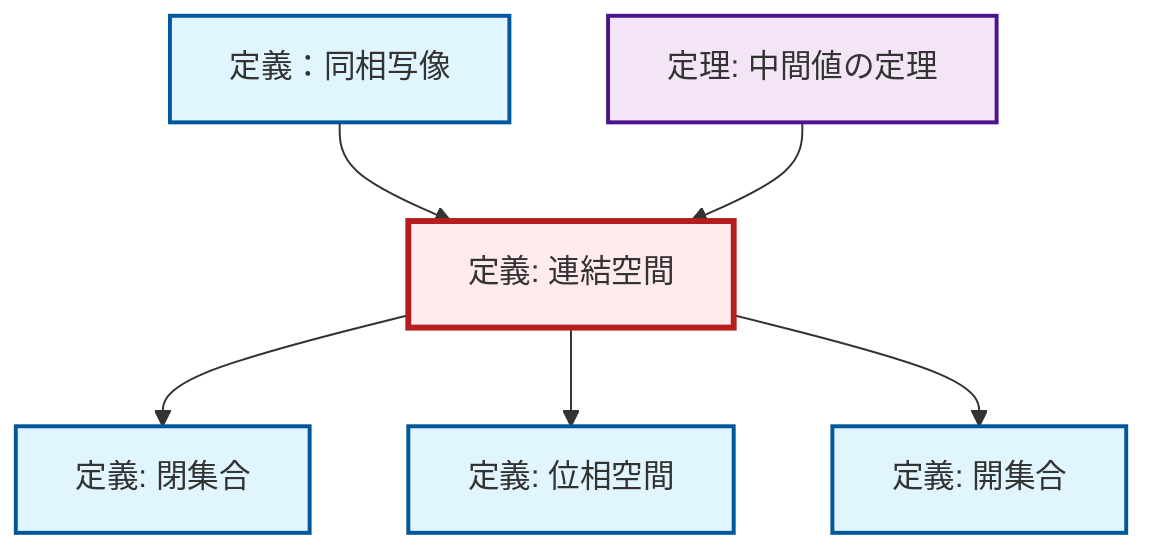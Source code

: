 graph TD
    classDef definition fill:#e1f5fe,stroke:#01579b,stroke-width:2px
    classDef theorem fill:#f3e5f5,stroke:#4a148c,stroke-width:2px
    classDef axiom fill:#fff3e0,stroke:#e65100,stroke-width:2px
    classDef example fill:#e8f5e9,stroke:#1b5e20,stroke-width:2px
    classDef current fill:#ffebee,stroke:#b71c1c,stroke-width:3px
    def-connected["定義: 連結空間"]:::definition
    thm-intermediate-value["定理: 中間値の定理"]:::theorem
    def-homeomorphism["定義：同相写像"]:::definition
    def-topological-space["定義: 位相空間"]:::definition
    def-closed-set["定義: 閉集合"]:::definition
    def-open-set["定義: 開集合"]:::definition
    def-homeomorphism --> def-connected
    def-connected --> def-closed-set
    thm-intermediate-value --> def-connected
    def-connected --> def-topological-space
    def-connected --> def-open-set
    class def-connected current